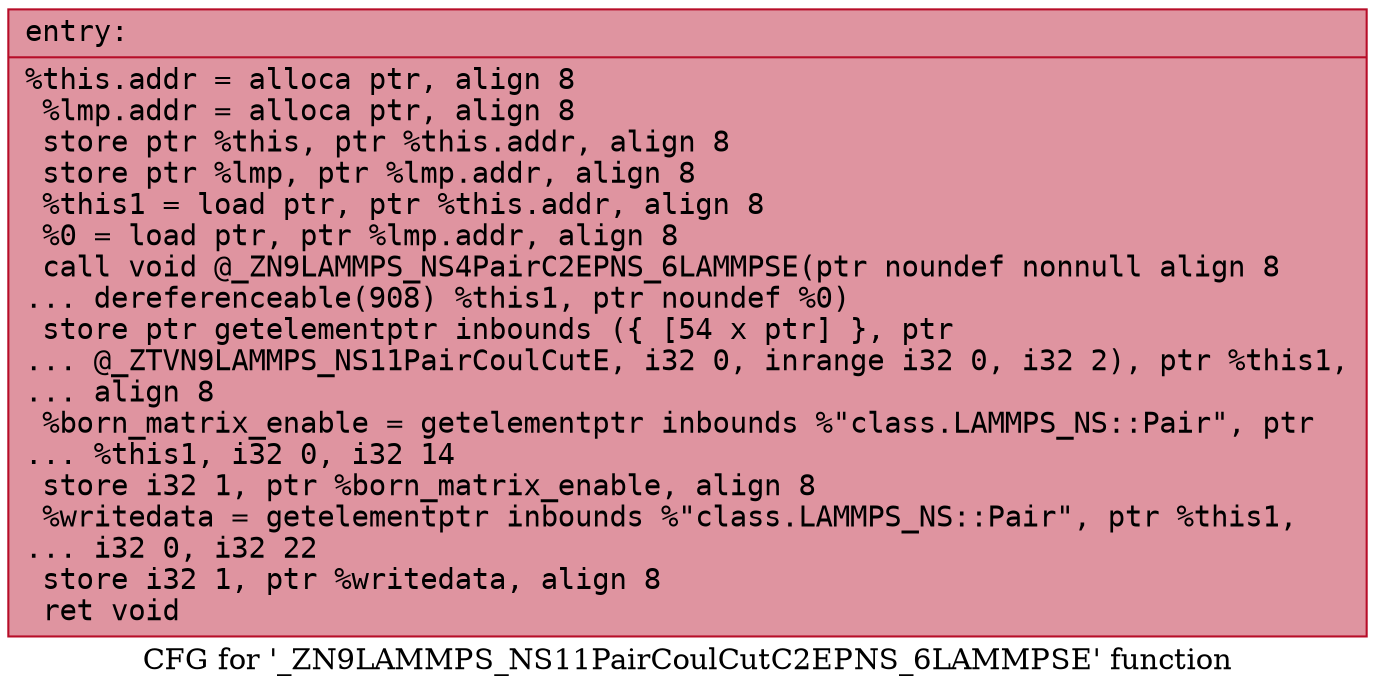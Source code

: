digraph "CFG for '_ZN9LAMMPS_NS11PairCoulCutC2EPNS_6LAMMPSE' function" {
	label="CFG for '_ZN9LAMMPS_NS11PairCoulCutC2EPNS_6LAMMPSE' function";

	Node0x56011eb94f80 [shape=record,color="#b70d28ff", style=filled, fillcolor="#b70d2870" fontname="Courier",label="{entry:\l|  %this.addr = alloca ptr, align 8\l  %lmp.addr = alloca ptr, align 8\l  store ptr %this, ptr %this.addr, align 8\l  store ptr %lmp, ptr %lmp.addr, align 8\l  %this1 = load ptr, ptr %this.addr, align 8\l  %0 = load ptr, ptr %lmp.addr, align 8\l  call void @_ZN9LAMMPS_NS4PairC2EPNS_6LAMMPSE(ptr noundef nonnull align 8\l... dereferenceable(908) %this1, ptr noundef %0)\l  store ptr getelementptr inbounds (\{ [54 x ptr] \}, ptr\l... @_ZTVN9LAMMPS_NS11PairCoulCutE, i32 0, inrange i32 0, i32 2), ptr %this1,\l... align 8\l  %born_matrix_enable = getelementptr inbounds %\"class.LAMMPS_NS::Pair\", ptr\l... %this1, i32 0, i32 14\l  store i32 1, ptr %born_matrix_enable, align 8\l  %writedata = getelementptr inbounds %\"class.LAMMPS_NS::Pair\", ptr %this1,\l... i32 0, i32 22\l  store i32 1, ptr %writedata, align 8\l  ret void\l}"];
}

